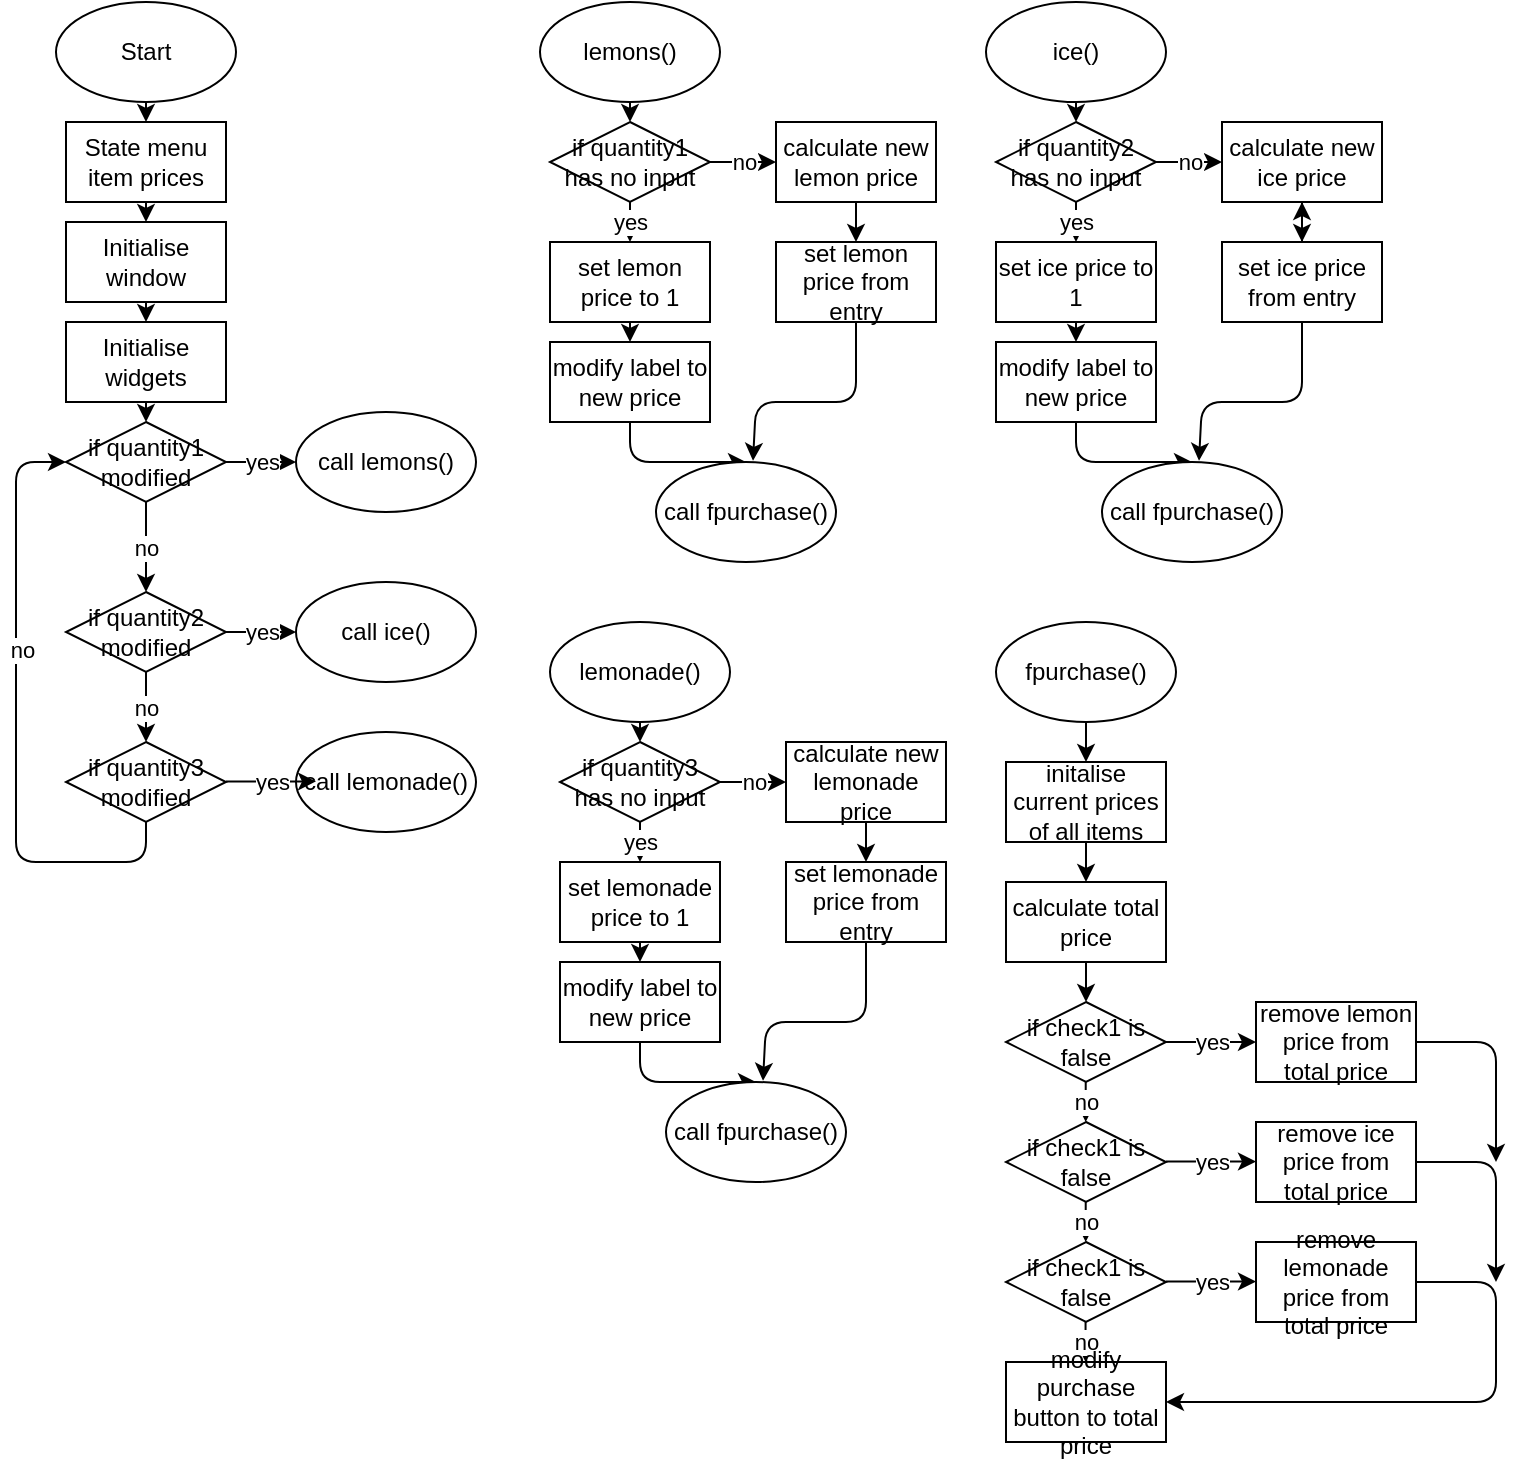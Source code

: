 <mxfile>
    <diagram id="T7fpfcv4vCOdEy8_zd1V" name="Page-1">
        <mxGraphModel dx="1090" dy="265" grid="1" gridSize="10" guides="1" tooltips="1" connect="1" arrows="1" fold="1" page="1" pageScale="1" pageWidth="850" pageHeight="1100" math="0" shadow="0">
            <root>
                <mxCell id="0"/>
                <mxCell id="1" parent="0"/>
                <mxCell id="4" value="lemons()" style="ellipse;whiteSpace=wrap;html=1;" vertex="1" parent="1">
                    <mxGeometry x="202" y="50" width="90" height="50" as="geometry"/>
                </mxCell>
                <mxCell id="9" value="" style="endArrow=classic;html=1;exitX=0.5;exitY=1;exitDx=0;exitDy=0;entryX=0.5;entryY=0;entryDx=0;entryDy=0;" edge="1" parent="1" source="4">
                    <mxGeometry width="50" height="50" relative="1" as="geometry">
                        <mxPoint x="322" y="190" as="sourcePoint"/>
                        <mxPoint x="247" y="110" as="targetPoint"/>
                    </mxGeometry>
                </mxCell>
                <mxCell id="22" style="edgeStyle=none;html=1;exitX=0.5;exitY=1;exitDx=0;exitDy=0;" edge="1" parent="1" source="10" target="18">
                    <mxGeometry relative="1" as="geometry"/>
                </mxCell>
                <mxCell id="10" value="Start" style="ellipse;whiteSpace=wrap;html=1;" vertex="1" parent="1">
                    <mxGeometry x="-40" y="50" width="90" height="50" as="geometry"/>
                </mxCell>
                <mxCell id="16" value="fpurchase()" style="ellipse;whiteSpace=wrap;html=1;" vertex="1" parent="1">
                    <mxGeometry x="430" y="360" width="90" height="50" as="geometry"/>
                </mxCell>
                <mxCell id="17" value="" style="endArrow=classic;html=1;exitX=0.5;exitY=1;exitDx=0;exitDy=0;" edge="1" parent="1" source="16">
                    <mxGeometry width="50" height="50" relative="1" as="geometry">
                        <mxPoint x="550" y="500" as="sourcePoint"/>
                        <mxPoint x="475" y="430" as="targetPoint"/>
                    </mxGeometry>
                </mxCell>
                <mxCell id="20" style="edgeStyle=none;html=1;exitX=0.5;exitY=1;exitDx=0;exitDy=0;entryX=0.5;entryY=0;entryDx=0;entryDy=0;" edge="1" parent="1" source="18" target="19">
                    <mxGeometry relative="1" as="geometry"/>
                </mxCell>
                <mxCell id="18" value="State menu item prices" style="rounded=0;whiteSpace=wrap;html=1;" vertex="1" parent="1">
                    <mxGeometry x="-35" y="110" width="80" height="40" as="geometry"/>
                </mxCell>
                <mxCell id="26" style="edgeStyle=none;html=1;exitX=0.5;exitY=1;exitDx=0;exitDy=0;" edge="1" parent="1" source="19" target="25">
                    <mxGeometry relative="1" as="geometry"/>
                </mxCell>
                <mxCell id="19" value="Initialise window" style="rounded=0;whiteSpace=wrap;html=1;" vertex="1" parent="1">
                    <mxGeometry x="-35" y="160" width="80" height="40" as="geometry"/>
                </mxCell>
                <mxCell id="28" style="edgeStyle=none;html=1;exitX=0.5;exitY=1;exitDx=0;exitDy=0;entryX=0.5;entryY=0;entryDx=0;entryDy=0;" edge="1" parent="1" source="25">
                    <mxGeometry relative="1" as="geometry">
                        <mxPoint x="5" y="260" as="targetPoint"/>
                    </mxGeometry>
                </mxCell>
                <mxCell id="25" value="Initialise widgets" style="rounded=0;whiteSpace=wrap;html=1;" vertex="1" parent="1">
                    <mxGeometry x="-35" y="210" width="80" height="40" as="geometry"/>
                </mxCell>
                <mxCell id="30" value="call lemons()" style="ellipse;whiteSpace=wrap;html=1;" vertex="1" parent="1">
                    <mxGeometry x="80" y="255" width="90" height="50" as="geometry"/>
                </mxCell>
                <mxCell id="35" value="call ice()" style="ellipse;whiteSpace=wrap;html=1;" vertex="1" parent="1">
                    <mxGeometry x="80" y="340" width="90" height="50" as="geometry"/>
                </mxCell>
                <mxCell id="42" style="edgeStyle=none;html=1;entryX=0;entryY=0.5;entryDx=0;entryDy=0;exitX=0.5;exitY=1;exitDx=0;exitDy=0;" edge="1" parent="1">
                    <mxGeometry relative="1" as="geometry">
                        <mxPoint x="5" y="460" as="sourcePoint"/>
                        <mxPoint x="-35" y="280" as="targetPoint"/>
                        <Array as="points">
                            <mxPoint x="5" y="480"/>
                            <mxPoint x="-60" y="480"/>
                            <mxPoint x="-60" y="350"/>
                            <mxPoint x="-60" y="280"/>
                        </Array>
                    </mxGeometry>
                </mxCell>
                <mxCell id="38" value="call lemonade()" style="ellipse;whiteSpace=wrap;html=1;" vertex="1" parent="1">
                    <mxGeometry x="80" y="415" width="90" height="50" as="geometry"/>
                </mxCell>
                <mxCell id="43" value="" style="endArrow=classic;html=1;exitX=0.5;exitY=1;exitDx=0;exitDy=0;entryX=0.5;entryY=0;entryDx=0;entryDy=0;" edge="1" parent="1">
                    <mxGeometry relative="1" as="geometry">
                        <mxPoint x="5" y="300" as="sourcePoint"/>
                        <mxPoint x="5" y="345" as="targetPoint"/>
                    </mxGeometry>
                </mxCell>
                <mxCell id="44" value="no" style="edgeLabel;resizable=0;html=1;;align=center;verticalAlign=middle;" connectable="0" vertex="1" parent="43">
                    <mxGeometry relative="1" as="geometry"/>
                </mxCell>
                <mxCell id="45" value="" style="endArrow=classic;html=1;exitX=0.5;exitY=1;exitDx=0;exitDy=0;entryX=0.5;entryY=0;entryDx=0;entryDy=0;" edge="1" parent="1">
                    <mxGeometry relative="1" as="geometry">
                        <mxPoint x="5" y="385" as="sourcePoint"/>
                        <mxPoint x="5" y="420" as="targetPoint"/>
                    </mxGeometry>
                </mxCell>
                <mxCell id="46" value="no" style="edgeLabel;resizable=0;html=1;;align=center;verticalAlign=middle;" connectable="0" vertex="1" parent="45">
                    <mxGeometry relative="1" as="geometry"/>
                </mxCell>
                <mxCell id="48" value="" style="endArrow=classic;html=1;exitX=1;exitY=0.5;exitDx=0;exitDy=0;entryX=0;entryY=0.5;entryDx=0;entryDy=0;" edge="1" parent="1" target="35">
                    <mxGeometry relative="1" as="geometry">
                        <mxPoint x="45" y="365" as="sourcePoint"/>
                        <mxPoint x="130" y="410" as="targetPoint"/>
                    </mxGeometry>
                </mxCell>
                <mxCell id="49" value="yes" style="edgeLabel;resizable=0;html=1;;align=center;verticalAlign=middle;" connectable="0" vertex="1" parent="48">
                    <mxGeometry relative="1" as="geometry"/>
                </mxCell>
                <mxCell id="51" value="" style="endArrow=classic;html=1;exitX=1;exitY=0.5;exitDx=0;exitDy=0;" edge="1" parent="1" target="30">
                    <mxGeometry relative="1" as="geometry">
                        <mxPoint x="45" y="280" as="sourcePoint"/>
                        <mxPoint x="170" y="320" as="targetPoint"/>
                    </mxGeometry>
                </mxCell>
                <mxCell id="52" value="yes" style="edgeLabel;resizable=0;html=1;;align=center;verticalAlign=middle;" connectable="0" vertex="1" parent="51">
                    <mxGeometry relative="1" as="geometry"/>
                </mxCell>
                <mxCell id="54" value="" style="endArrow=classic;html=1;exitX=1;exitY=0.5;exitDx=0;exitDy=0;entryX=0;entryY=0.5;entryDx=0;entryDy=0;" edge="1" parent="1">
                    <mxGeometry relative="1" as="geometry">
                        <mxPoint x="45" y="439.74" as="sourcePoint"/>
                        <mxPoint x="90" y="439.74" as="targetPoint"/>
                    </mxGeometry>
                </mxCell>
                <mxCell id="55" value="yes" style="edgeLabel;resizable=0;html=1;;align=center;verticalAlign=middle;" connectable="0" vertex="1" parent="54">
                    <mxGeometry relative="1" as="geometry"/>
                </mxCell>
                <mxCell id="56" value="no" style="edgeLabel;resizable=0;html=1;;align=center;verticalAlign=middle;" connectable="0" vertex="1" parent="1">
                    <mxGeometry x="30.002" y="345" as="geometry">
                        <mxPoint x="-87" y="29" as="offset"/>
                    </mxGeometry>
                </mxCell>
                <mxCell id="57" value="if quantity1 modified" style="rhombus;whiteSpace=wrap;html=1;" vertex="1" parent="1">
                    <mxGeometry x="-35" y="260" width="80" height="40" as="geometry"/>
                </mxCell>
                <mxCell id="58" value="if quantity2 modified" style="rhombus;whiteSpace=wrap;html=1;" vertex="1" parent="1">
                    <mxGeometry x="-35" y="345" width="80" height="40" as="geometry"/>
                </mxCell>
                <mxCell id="59" value="if quantity3 modified" style="rhombus;whiteSpace=wrap;html=1;" vertex="1" parent="1">
                    <mxGeometry x="-35" y="420" width="80" height="40" as="geometry"/>
                </mxCell>
                <mxCell id="61" value="&lt;span style=&quot;color: rgb(0, 0, 0);&quot;&gt;if quantity1 has no input&lt;/span&gt;" style="rhombus;whiteSpace=wrap;html=1;" vertex="1" parent="1">
                    <mxGeometry x="207" y="110" width="80" height="40" as="geometry"/>
                </mxCell>
                <mxCell id="63" value="" style="endArrow=classic;html=1;exitX=0.5;exitY=1;exitDx=0;exitDy=0;entryX=0.5;entryY=0;entryDx=0;entryDy=0;" edge="1" parent="1" source="61" target="68">
                    <mxGeometry relative="1" as="geometry">
                        <mxPoint x="270" y="180" as="sourcePoint"/>
                        <mxPoint x="250" y="180" as="targetPoint"/>
                    </mxGeometry>
                </mxCell>
                <mxCell id="64" value="yes" style="edgeLabel;resizable=0;html=1;;align=center;verticalAlign=middle;" connectable="0" vertex="1" parent="63">
                    <mxGeometry relative="1" as="geometry"/>
                </mxCell>
                <mxCell id="66" value="" style="endArrow=classic;html=1;exitX=1;exitY=0.5;exitDx=0;exitDy=0;" edge="1" parent="1" source="61">
                    <mxGeometry relative="1" as="geometry">
                        <mxPoint x="257" y="160" as="sourcePoint"/>
                        <mxPoint x="320" y="130" as="targetPoint"/>
                    </mxGeometry>
                </mxCell>
                <mxCell id="67" value="no" style="edgeLabel;resizable=0;html=1;;align=center;verticalAlign=middle;" connectable="0" vertex="1" parent="66">
                    <mxGeometry relative="1" as="geometry"/>
                </mxCell>
                <mxCell id="71" value="" style="edgeStyle=none;html=1;" edge="1" parent="1" source="68" target="70">
                    <mxGeometry relative="1" as="geometry"/>
                </mxCell>
                <mxCell id="68" value="set lemon price to 1" style="rounded=0;whiteSpace=wrap;html=1;" vertex="1" parent="1">
                    <mxGeometry x="207" y="170" width="80" height="40" as="geometry"/>
                </mxCell>
                <mxCell id="79" style="edgeStyle=none;html=1;entryX=0.5;entryY=0;entryDx=0;entryDy=0;" edge="1" parent="1" source="70" target="78">
                    <mxGeometry relative="1" as="geometry">
                        <Array as="points">
                            <mxPoint x="247" y="280"/>
                        </Array>
                    </mxGeometry>
                </mxCell>
                <mxCell id="70" value="modify label to new price" style="rounded=0;whiteSpace=wrap;html=1;" vertex="1" parent="1">
                    <mxGeometry x="207" y="220" width="80" height="40" as="geometry"/>
                </mxCell>
                <mxCell id="77" value="" style="edgeStyle=none;html=1;" edge="1" parent="1" source="72" target="75">
                    <mxGeometry relative="1" as="geometry"/>
                </mxCell>
                <mxCell id="72" value="calculate new lemon price" style="rounded=0;whiteSpace=wrap;html=1;" vertex="1" parent="1">
                    <mxGeometry x="320" y="110" width="80" height="40" as="geometry"/>
                </mxCell>
                <mxCell id="80" style="edgeStyle=none;html=1;entryX=0.539;entryY=-0.012;entryDx=0;entryDy=0;entryPerimeter=0;" edge="1" parent="1" source="75" target="78">
                    <mxGeometry relative="1" as="geometry">
                        <mxPoint x="360" y="250" as="targetPoint"/>
                        <Array as="points">
                            <mxPoint x="360" y="250"/>
                            <mxPoint x="310" y="250"/>
                        </Array>
                    </mxGeometry>
                </mxCell>
                <mxCell id="75" value="&lt;span style=&quot;color: rgb(0, 0, 0);&quot;&gt;set lemon price from entry&lt;/span&gt;" style="rounded=0;whiteSpace=wrap;html=1;" vertex="1" parent="1">
                    <mxGeometry x="320" y="170" width="80" height="40" as="geometry"/>
                </mxCell>
                <mxCell id="78" value="call fpurchase()" style="ellipse;whiteSpace=wrap;html=1;" vertex="1" parent="1">
                    <mxGeometry x="260" y="280" width="90" height="50" as="geometry"/>
                </mxCell>
                <mxCell id="81" value="lemonade()" style="ellipse;whiteSpace=wrap;html=1;" vertex="1" parent="1">
                    <mxGeometry x="207" y="360" width="90" height="50" as="geometry"/>
                </mxCell>
                <mxCell id="82" value="" style="endArrow=classic;html=1;exitX=0.5;exitY=1;exitDx=0;exitDy=0;entryX=0.5;entryY=0;entryDx=0;entryDy=0;" edge="1" parent="1" source="81">
                    <mxGeometry width="50" height="50" relative="1" as="geometry">
                        <mxPoint x="327" y="500" as="sourcePoint"/>
                        <mxPoint x="252" y="420" as="targetPoint"/>
                    </mxGeometry>
                </mxCell>
                <mxCell id="83" value="&lt;span style=&quot;color: rgb(0, 0, 0);&quot;&gt;if quantity3 has no input&lt;/span&gt;" style="rhombus;whiteSpace=wrap;html=1;" vertex="1" parent="1">
                    <mxGeometry x="212" y="420" width="80" height="40" as="geometry"/>
                </mxCell>
                <mxCell id="84" value="" style="endArrow=classic;html=1;exitX=0.5;exitY=1;exitDx=0;exitDy=0;entryX=0.5;entryY=0;entryDx=0;entryDy=0;" edge="1" parent="1" source="83" target="89">
                    <mxGeometry relative="1" as="geometry">
                        <mxPoint x="275" y="490" as="sourcePoint"/>
                        <mxPoint x="255" y="490" as="targetPoint"/>
                    </mxGeometry>
                </mxCell>
                <mxCell id="85" value="yes" style="edgeLabel;resizable=0;html=1;;align=center;verticalAlign=middle;" connectable="0" vertex="1" parent="84">
                    <mxGeometry relative="1" as="geometry"/>
                </mxCell>
                <mxCell id="86" value="" style="endArrow=classic;html=1;exitX=1;exitY=0.5;exitDx=0;exitDy=0;" edge="1" parent="1" source="83">
                    <mxGeometry relative="1" as="geometry">
                        <mxPoint x="262" y="470" as="sourcePoint"/>
                        <mxPoint x="325" y="440" as="targetPoint"/>
                    </mxGeometry>
                </mxCell>
                <mxCell id="87" value="no" style="edgeLabel;resizable=0;html=1;;align=center;verticalAlign=middle;" connectable="0" vertex="1" parent="86">
                    <mxGeometry relative="1" as="geometry"/>
                </mxCell>
                <mxCell id="88" value="" style="edgeStyle=none;html=1;" edge="1" parent="1" source="89" target="91">
                    <mxGeometry relative="1" as="geometry"/>
                </mxCell>
                <mxCell id="89" value="set lemonade price to 1" style="rounded=0;whiteSpace=wrap;html=1;" vertex="1" parent="1">
                    <mxGeometry x="212" y="480" width="80" height="40" as="geometry"/>
                </mxCell>
                <mxCell id="90" style="edgeStyle=none;html=1;entryX=0.5;entryY=0;entryDx=0;entryDy=0;" edge="1" parent="1" source="91" target="96">
                    <mxGeometry relative="1" as="geometry">
                        <Array as="points">
                            <mxPoint x="252" y="590"/>
                        </Array>
                    </mxGeometry>
                </mxCell>
                <mxCell id="91" value="modify label to new price" style="rounded=0;whiteSpace=wrap;html=1;" vertex="1" parent="1">
                    <mxGeometry x="212" y="530" width="80" height="40" as="geometry"/>
                </mxCell>
                <mxCell id="92" value="" style="edgeStyle=none;html=1;" edge="1" parent="1" source="93" target="95">
                    <mxGeometry relative="1" as="geometry"/>
                </mxCell>
                <mxCell id="93" value="calculate new lemonade price" style="rounded=0;whiteSpace=wrap;html=1;" vertex="1" parent="1">
                    <mxGeometry x="325" y="420" width="80" height="40" as="geometry"/>
                </mxCell>
                <mxCell id="94" style="edgeStyle=none;html=1;entryX=0.539;entryY=-0.012;entryDx=0;entryDy=0;entryPerimeter=0;" edge="1" parent="1" source="95" target="96">
                    <mxGeometry relative="1" as="geometry">
                        <mxPoint x="365" y="560" as="targetPoint"/>
                        <Array as="points">
                            <mxPoint x="365" y="560"/>
                            <mxPoint x="315" y="560"/>
                        </Array>
                    </mxGeometry>
                </mxCell>
                <mxCell id="95" value="&lt;span style=&quot;color: rgb(0, 0, 0);&quot;&gt;set lemonade price from entry&lt;/span&gt;" style="rounded=0;whiteSpace=wrap;html=1;" vertex="1" parent="1">
                    <mxGeometry x="325" y="480" width="80" height="40" as="geometry"/>
                </mxCell>
                <mxCell id="96" value="call fpurchase()" style="ellipse;whiteSpace=wrap;html=1;" vertex="1" parent="1">
                    <mxGeometry x="265" y="590" width="90" height="50" as="geometry"/>
                </mxCell>
                <mxCell id="97" value="ice()" style="ellipse;whiteSpace=wrap;html=1;" vertex="1" parent="1">
                    <mxGeometry x="425" y="50" width="90" height="50" as="geometry"/>
                </mxCell>
                <mxCell id="98" value="" style="endArrow=classic;html=1;exitX=0.5;exitY=1;exitDx=0;exitDy=0;entryX=0.5;entryY=0;entryDx=0;entryDy=0;" edge="1" parent="1" source="97">
                    <mxGeometry width="50" height="50" relative="1" as="geometry">
                        <mxPoint x="545" y="190" as="sourcePoint"/>
                        <mxPoint x="470" y="110" as="targetPoint"/>
                    </mxGeometry>
                </mxCell>
                <mxCell id="99" value="&lt;span style=&quot;color: rgb(0, 0, 0);&quot;&gt;if quantity2 has no input&lt;/span&gt;" style="rhombus;whiteSpace=wrap;html=1;" vertex="1" parent="1">
                    <mxGeometry x="430" y="110" width="80" height="40" as="geometry"/>
                </mxCell>
                <mxCell id="100" value="" style="endArrow=classic;html=1;exitX=0.5;exitY=1;exitDx=0;exitDy=0;entryX=0.5;entryY=0;entryDx=0;entryDy=0;" edge="1" parent="1" source="99" target="105">
                    <mxGeometry relative="1" as="geometry">
                        <mxPoint x="493" y="180" as="sourcePoint"/>
                        <mxPoint x="473" y="180" as="targetPoint"/>
                    </mxGeometry>
                </mxCell>
                <mxCell id="101" value="yes" style="edgeLabel;resizable=0;html=1;;align=center;verticalAlign=middle;" connectable="0" vertex="1" parent="100">
                    <mxGeometry relative="1" as="geometry"/>
                </mxCell>
                <mxCell id="102" value="" style="endArrow=classic;html=1;exitX=1;exitY=0.5;exitDx=0;exitDy=0;" edge="1" parent="1" source="99">
                    <mxGeometry relative="1" as="geometry">
                        <mxPoint x="480" y="160" as="sourcePoint"/>
                        <mxPoint x="543" y="130" as="targetPoint"/>
                    </mxGeometry>
                </mxCell>
                <mxCell id="103" value="no" style="edgeLabel;resizable=0;html=1;;align=center;verticalAlign=middle;" connectable="0" vertex="1" parent="102">
                    <mxGeometry relative="1" as="geometry"/>
                </mxCell>
                <mxCell id="104" value="" style="edgeStyle=none;html=1;" edge="1" parent="1" source="105" target="107">
                    <mxGeometry relative="1" as="geometry"/>
                </mxCell>
                <mxCell id="105" value="set ice price to 1" style="rounded=0;whiteSpace=wrap;html=1;" vertex="1" parent="1">
                    <mxGeometry x="430" y="170" width="80" height="40" as="geometry"/>
                </mxCell>
                <mxCell id="106" style="edgeStyle=none;html=1;entryX=0.5;entryY=0;entryDx=0;entryDy=0;" edge="1" parent="1" source="107" target="112">
                    <mxGeometry relative="1" as="geometry">
                        <Array as="points">
                            <mxPoint x="470" y="280"/>
                        </Array>
                    </mxGeometry>
                </mxCell>
                <mxCell id="107" value="modify label to new price" style="rounded=0;whiteSpace=wrap;html=1;" vertex="1" parent="1">
                    <mxGeometry x="430" y="220" width="80" height="40" as="geometry"/>
                </mxCell>
                <mxCell id="108" value="" style="edgeStyle=none;html=1;" edge="1" parent="1" source="109" target="111">
                    <mxGeometry relative="1" as="geometry"/>
                </mxCell>
                <mxCell id="109" value="calculate new ice price" style="rounded=0;whiteSpace=wrap;html=1;" vertex="1" parent="1">
                    <mxGeometry x="543" y="110" width="80" height="40" as="geometry"/>
                </mxCell>
                <mxCell id="110" style="edgeStyle=none;html=1;entryX=0.539;entryY=-0.012;entryDx=0;entryDy=0;entryPerimeter=0;" edge="1" parent="1" source="111" target="112">
                    <mxGeometry relative="1" as="geometry">
                        <mxPoint x="583" y="250" as="targetPoint"/>
                        <Array as="points">
                            <mxPoint x="583" y="250"/>
                            <mxPoint x="533" y="250"/>
                        </Array>
                    </mxGeometry>
                </mxCell>
                <mxCell id="113" value="" style="edgeStyle=none;html=1;" edge="1" parent="1" source="111" target="109">
                    <mxGeometry relative="1" as="geometry"/>
                </mxCell>
                <mxCell id="111" value="&lt;span style=&quot;color: rgb(0, 0, 0);&quot;&gt;set ice price from entry&lt;/span&gt;" style="rounded=0;whiteSpace=wrap;html=1;" vertex="1" parent="1">
                    <mxGeometry x="543" y="170" width="80" height="40" as="geometry"/>
                </mxCell>
                <mxCell id="112" value="call fpurchase()" style="ellipse;whiteSpace=wrap;html=1;" vertex="1" parent="1">
                    <mxGeometry x="483" y="280" width="90" height="50" as="geometry"/>
                </mxCell>
                <mxCell id="116" value="" style="edgeStyle=none;html=1;" edge="1" parent="1" source="114" target="115">
                    <mxGeometry relative="1" as="geometry"/>
                </mxCell>
                <mxCell id="114" value="initalise current prices of all items" style="rounded=0;whiteSpace=wrap;html=1;" vertex="1" parent="1">
                    <mxGeometry x="435" y="430" width="80" height="40" as="geometry"/>
                </mxCell>
                <mxCell id="119" value="" style="edgeStyle=none;html=1;" edge="1" parent="1" source="115" target="118">
                    <mxGeometry relative="1" as="geometry"/>
                </mxCell>
                <mxCell id="115" value="&lt;span style=&quot;color: rgb(0, 0, 0);&quot;&gt;calculate total price&lt;/span&gt;" style="rounded=0;whiteSpace=wrap;html=1;" vertex="1" parent="1">
                    <mxGeometry x="435" y="490" width="80" height="40" as="geometry"/>
                </mxCell>
                <mxCell id="118" value="&lt;span style=&quot;color: rgb(0, 0, 0);&quot;&gt;if check1 is false&lt;/span&gt;" style="rhombus;whiteSpace=wrap;html=1;" vertex="1" parent="1">
                    <mxGeometry x="435" y="550" width="80" height="40" as="geometry"/>
                </mxCell>
                <mxCell id="121" value="yes" style="endArrow=classic;html=1;exitX=1;exitY=0.5;exitDx=0;exitDy=0;" edge="1" parent="1" source="118">
                    <mxGeometry relative="1" as="geometry">
                        <mxPoint x="435" y="569.73" as="sourcePoint"/>
                        <mxPoint x="560" y="570" as="targetPoint"/>
                    </mxGeometry>
                </mxCell>
                <mxCell id="123" value="" style="endArrow=classic;html=1;exitX=0.5;exitY=1;exitDx=0;exitDy=0;entryX=0.5;entryY=0;entryDx=0;entryDy=0;" edge="1" parent="1">
                    <mxGeometry relative="1" as="geometry">
                        <mxPoint x="474.86" y="590" as="sourcePoint"/>
                        <mxPoint x="474.86" y="610" as="targetPoint"/>
                    </mxGeometry>
                </mxCell>
                <mxCell id="124" value="no" style="edgeLabel;resizable=0;html=1;;align=center;verticalAlign=middle;" connectable="0" vertex="1" parent="123">
                    <mxGeometry relative="1" as="geometry"/>
                </mxCell>
                <mxCell id="125" value="&lt;span style=&quot;color: rgb(0, 0, 0);&quot;&gt;if check1 is false&lt;/span&gt;" style="rhombus;whiteSpace=wrap;html=1;" vertex="1" parent="1">
                    <mxGeometry x="435" y="610" width="80" height="40" as="geometry"/>
                </mxCell>
                <mxCell id="126" value="" style="endArrow=classic;html=1;exitX=0.5;exitY=1;exitDx=0;exitDy=0;entryX=0.5;entryY=0;entryDx=0;entryDy=0;" edge="1" parent="1">
                    <mxGeometry relative="1" as="geometry">
                        <mxPoint x="474.86" y="650" as="sourcePoint"/>
                        <mxPoint x="474.86" y="670" as="targetPoint"/>
                    </mxGeometry>
                </mxCell>
                <mxCell id="127" value="no" style="edgeLabel;resizable=0;html=1;;align=center;verticalAlign=middle;" connectable="0" vertex="1" parent="126">
                    <mxGeometry relative="1" as="geometry"/>
                </mxCell>
                <mxCell id="128" value="&lt;span style=&quot;color: rgb(0, 0, 0);&quot;&gt;if check1 is false&lt;/span&gt;" style="rhombus;whiteSpace=wrap;html=1;" vertex="1" parent="1">
                    <mxGeometry x="435" y="670" width="80" height="40" as="geometry"/>
                </mxCell>
                <mxCell id="129" value="" style="endArrow=classic;html=1;exitX=0.5;exitY=1;exitDx=0;exitDy=0;entryX=0.5;entryY=0;entryDx=0;entryDy=0;" edge="1" parent="1">
                    <mxGeometry relative="1" as="geometry">
                        <mxPoint x="474.78" y="710" as="sourcePoint"/>
                        <mxPoint x="474.78" y="730" as="targetPoint"/>
                    </mxGeometry>
                </mxCell>
                <mxCell id="130" value="no" style="edgeLabel;resizable=0;html=1;;align=center;verticalAlign=middle;" connectable="0" vertex="1" parent="129">
                    <mxGeometry relative="1" as="geometry"/>
                </mxCell>
                <mxCell id="131" value="yes" style="endArrow=classic;html=1;exitX=1;exitY=0.5;exitDx=0;exitDy=0;" edge="1" parent="1">
                    <mxGeometry relative="1" as="geometry">
                        <mxPoint x="515" y="629.78" as="sourcePoint"/>
                        <mxPoint x="560" y="629.78" as="targetPoint"/>
                    </mxGeometry>
                </mxCell>
                <mxCell id="132" value="yes" style="endArrow=classic;html=1;exitX=1;exitY=0.5;exitDx=0;exitDy=0;" edge="1" parent="1">
                    <mxGeometry relative="1" as="geometry">
                        <mxPoint x="515" y="689.78" as="sourcePoint"/>
                        <mxPoint x="560" y="689.78" as="targetPoint"/>
                    </mxGeometry>
                </mxCell>
                <mxCell id="138" style="edgeStyle=none;html=1;" edge="1" parent="1" source="133">
                    <mxGeometry relative="1" as="geometry">
                        <mxPoint x="680" y="630" as="targetPoint"/>
                        <Array as="points">
                            <mxPoint x="680" y="570"/>
                        </Array>
                    </mxGeometry>
                </mxCell>
                <mxCell id="133" value="&lt;span style=&quot;color: rgb(0, 0, 0);&quot;&gt;remove lemon price from total price&lt;/span&gt;" style="rounded=0;whiteSpace=wrap;html=1;" vertex="1" parent="1">
                    <mxGeometry x="560" y="550" width="80" height="40" as="geometry"/>
                </mxCell>
                <mxCell id="139" style="edgeStyle=none;html=1;" edge="1" parent="1" source="134">
                    <mxGeometry relative="1" as="geometry">
                        <mxPoint x="680" y="690" as="targetPoint"/>
                        <Array as="points">
                            <mxPoint x="680" y="630"/>
                        </Array>
                    </mxGeometry>
                </mxCell>
                <mxCell id="134" value="&lt;span style=&quot;color: rgb(0, 0, 0);&quot;&gt;remove ice price from total price&lt;/span&gt;" style="rounded=0;whiteSpace=wrap;html=1;" vertex="1" parent="1">
                    <mxGeometry x="560" y="610" width="80" height="40" as="geometry"/>
                </mxCell>
                <mxCell id="140" style="edgeStyle=none;html=1;entryX=1;entryY=0.5;entryDx=0;entryDy=0;" edge="1" parent="1" source="135" target="137">
                    <mxGeometry relative="1" as="geometry">
                        <mxPoint x="680" y="760" as="targetPoint"/>
                        <Array as="points">
                            <mxPoint x="680" y="690"/>
                            <mxPoint x="680" y="750"/>
                        </Array>
                    </mxGeometry>
                </mxCell>
                <mxCell id="135" value="&lt;span style=&quot;color: rgb(0, 0, 0);&quot;&gt;remove lemonade price from total price&lt;/span&gt;" style="rounded=0;whiteSpace=wrap;html=1;" vertex="1" parent="1">
                    <mxGeometry x="560" y="670" width="80" height="40" as="geometry"/>
                </mxCell>
                <mxCell id="137" value="&lt;span style=&quot;color: rgb(0, 0, 0);&quot;&gt;modify purchase button to total price&lt;/span&gt;" style="rounded=0;whiteSpace=wrap;html=1;" vertex="1" parent="1">
                    <mxGeometry x="435" y="730" width="80" height="40" as="geometry"/>
                </mxCell>
            </root>
        </mxGraphModel>
    </diagram>
</mxfile>